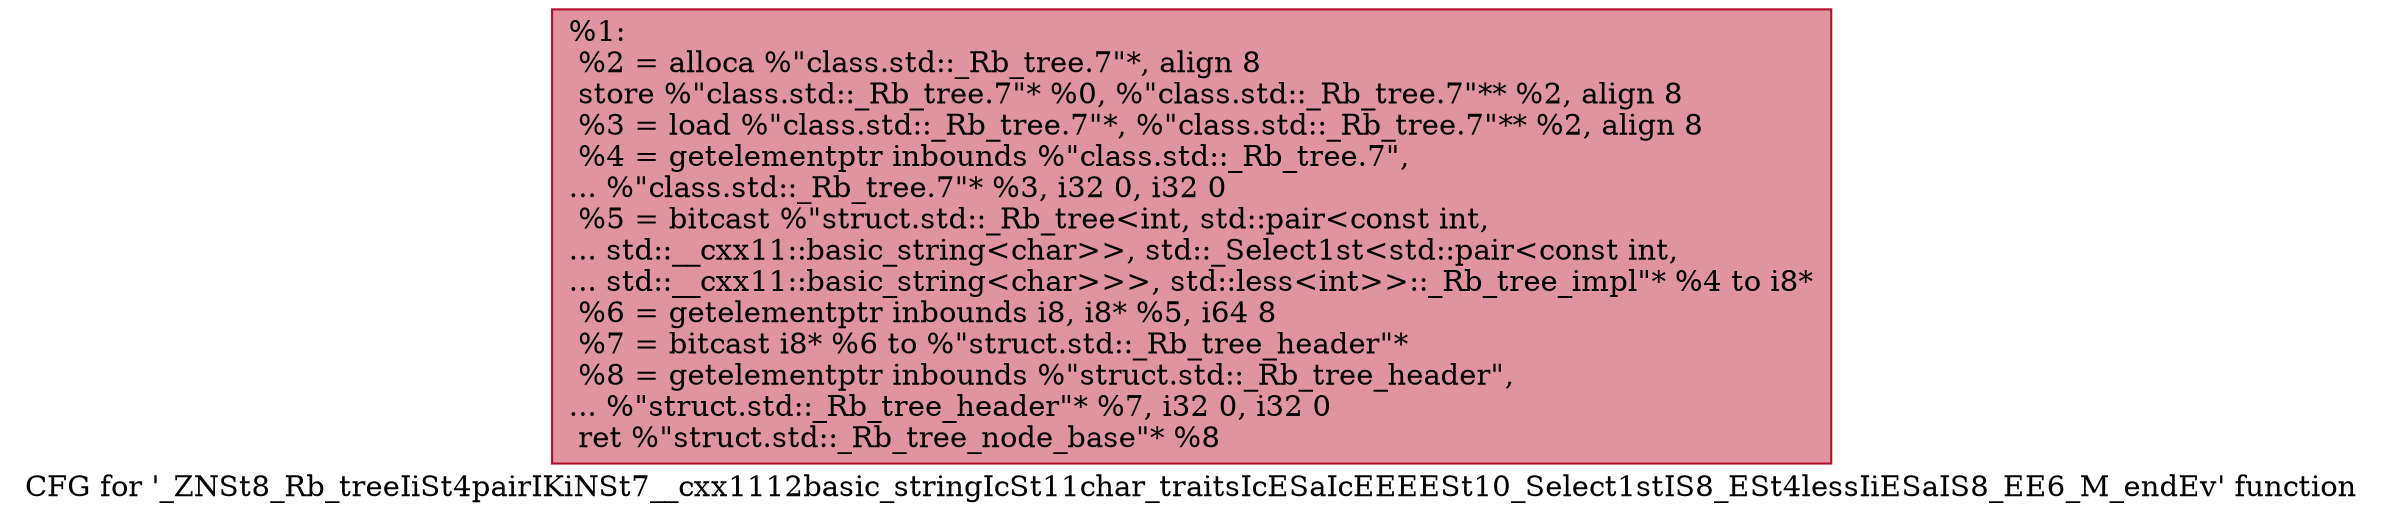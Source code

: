 digraph "CFG for '_ZNSt8_Rb_treeIiSt4pairIKiNSt7__cxx1112basic_stringIcSt11char_traitsIcESaIcEEEESt10_Select1stIS8_ESt4lessIiESaIS8_EE6_M_endEv' function" {
	label="CFG for '_ZNSt8_Rb_treeIiSt4pairIKiNSt7__cxx1112basic_stringIcSt11char_traitsIcESaIcEEEESt10_Select1stIS8_ESt4lessIiESaIS8_EE6_M_endEv' function";

	Node0x55a84682a2b0 [shape=record,color="#b70d28ff", style=filled, fillcolor="#b70d2870",label="{%1:\l  %2 = alloca %\"class.std::_Rb_tree.7\"*, align 8\l  store %\"class.std::_Rb_tree.7\"* %0, %\"class.std::_Rb_tree.7\"** %2, align 8\l  %3 = load %\"class.std::_Rb_tree.7\"*, %\"class.std::_Rb_tree.7\"** %2, align 8\l  %4 = getelementptr inbounds %\"class.std::_Rb_tree.7\",\l... %\"class.std::_Rb_tree.7\"* %3, i32 0, i32 0\l  %5 = bitcast %\"struct.std::_Rb_tree\<int, std::pair\<const int,\l... std::__cxx11::basic_string\<char\>\>, std::_Select1st\<std::pair\<const int,\l... std::__cxx11::basic_string\<char\>\>\>, std::less\<int\>\>::_Rb_tree_impl\"* %4 to i8*\l  %6 = getelementptr inbounds i8, i8* %5, i64 8\l  %7 = bitcast i8* %6 to %\"struct.std::_Rb_tree_header\"*\l  %8 = getelementptr inbounds %\"struct.std::_Rb_tree_header\",\l... %\"struct.std::_Rb_tree_header\"* %7, i32 0, i32 0\l  ret %\"struct.std::_Rb_tree_node_base\"* %8\l}"];
}
